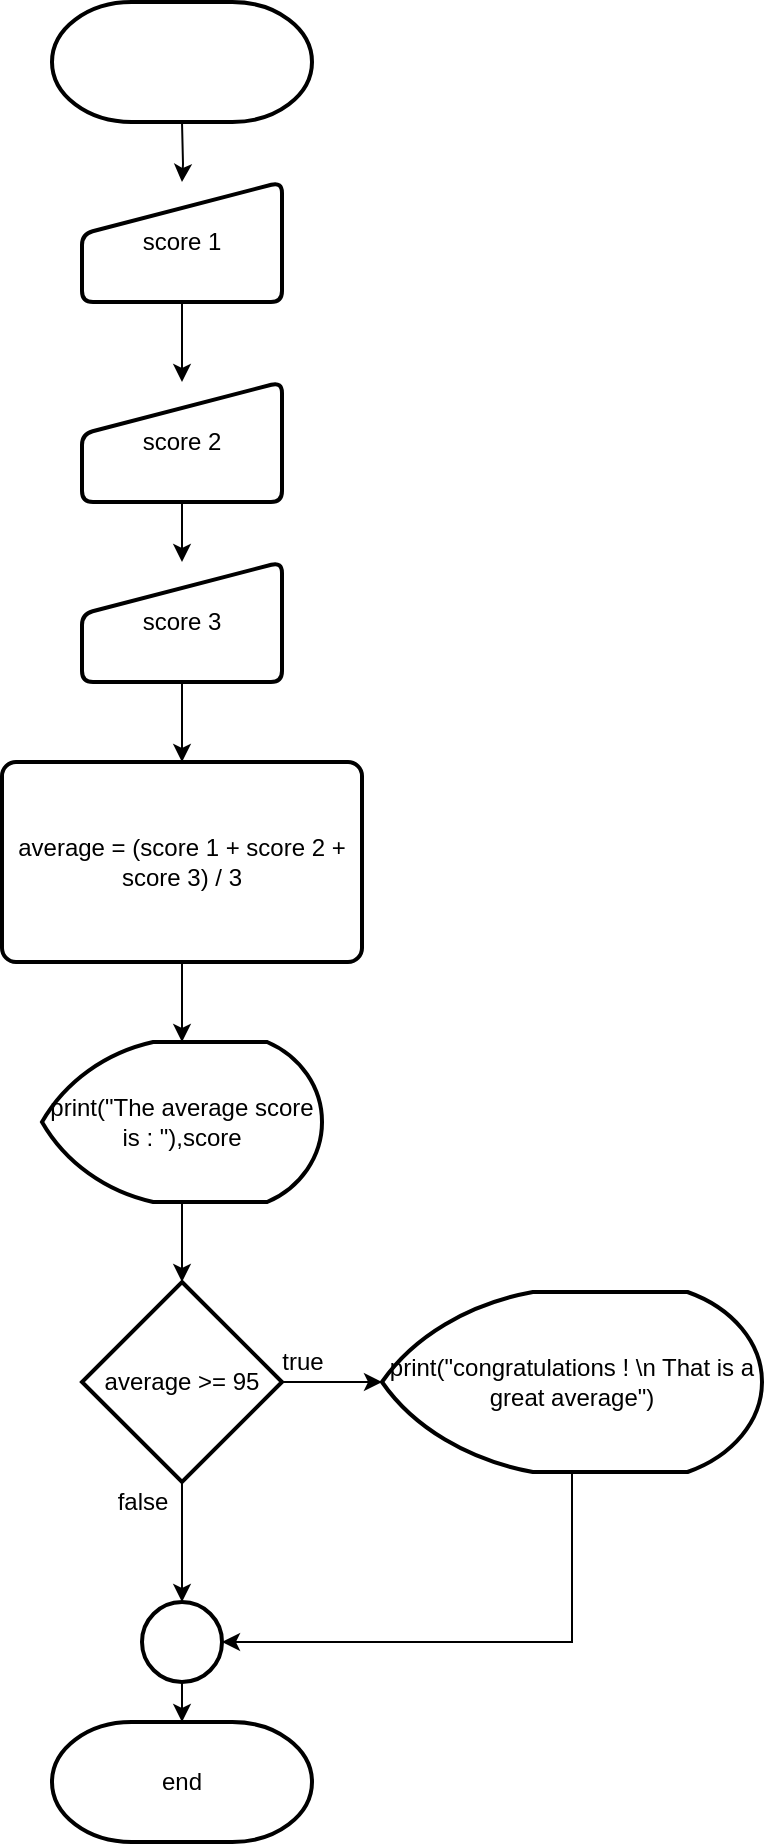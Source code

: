 <mxfile version="13.5.9" type="github"><diagram name="Page-1" id="74e2e168-ea6b-b213-b513-2b3c1d86103e"><mxGraphModel dx="620" dy="604" grid="1" gridSize="10" guides="1" tooltips="1" connect="1" arrows="1" fold="1" page="1" pageScale="1" pageWidth="1100" pageHeight="850" background="#ffffff" math="0" shadow="0"><root><mxCell id="0"/><mxCell id="1" parent="0"/><mxCell id="LhIHH6fd3r91GF6M2_VI-39" value="" style="edgeStyle=orthogonalEdgeStyle;rounded=0;orthogonalLoop=1;jettySize=auto;html=1;" edge="1" parent="1" target="LhIHH6fd3r91GF6M2_VI-36"><mxGeometry relative="1" as="geometry"><mxPoint x="560" y="90" as="sourcePoint"/></mxGeometry></mxCell><mxCell id="LhIHH6fd3r91GF6M2_VI-38" value="" style="edgeStyle=orthogonalEdgeStyle;rounded=0;orthogonalLoop=1;jettySize=auto;html=1;" edge="1" parent="1" source="LhIHH6fd3r91GF6M2_VI-36" target="LhIHH6fd3r91GF6M2_VI-37"><mxGeometry relative="1" as="geometry"/></mxCell><mxCell id="LhIHH6fd3r91GF6M2_VI-36" value="score 1" style="html=1;strokeWidth=2;shape=manualInput;whiteSpace=wrap;rounded=1;size=26;arcSize=11;" vertex="1" parent="1"><mxGeometry x="510" y="120" width="100" height="60" as="geometry"/></mxCell><mxCell id="LhIHH6fd3r91GF6M2_VI-41" value="" style="edgeStyle=orthogonalEdgeStyle;rounded=0;orthogonalLoop=1;jettySize=auto;html=1;" edge="1" parent="1" source="LhIHH6fd3r91GF6M2_VI-37" target="LhIHH6fd3r91GF6M2_VI-40"><mxGeometry relative="1" as="geometry"/></mxCell><mxCell id="LhIHH6fd3r91GF6M2_VI-37" value="score 2" style="html=1;strokeWidth=2;shape=manualInput;whiteSpace=wrap;rounded=1;size=26;arcSize=11;" vertex="1" parent="1"><mxGeometry x="510" y="220" width="100" height="60" as="geometry"/></mxCell><mxCell id="LhIHH6fd3r91GF6M2_VI-43" value="" style="edgeStyle=orthogonalEdgeStyle;rounded=0;orthogonalLoop=1;jettySize=auto;html=1;" edge="1" parent="1" source="LhIHH6fd3r91GF6M2_VI-40" target="LhIHH6fd3r91GF6M2_VI-42"><mxGeometry relative="1" as="geometry"/></mxCell><mxCell id="LhIHH6fd3r91GF6M2_VI-40" value="score 3" style="html=1;strokeWidth=2;shape=manualInput;whiteSpace=wrap;rounded=1;size=26;arcSize=11;" vertex="1" parent="1"><mxGeometry x="510" y="310" width="100" height="60" as="geometry"/></mxCell><mxCell id="LhIHH6fd3r91GF6M2_VI-46" value="" style="edgeStyle=orthogonalEdgeStyle;rounded=0;orthogonalLoop=1;jettySize=auto;html=1;" edge="1" parent="1" source="LhIHH6fd3r91GF6M2_VI-42" target="LhIHH6fd3r91GF6M2_VI-45"><mxGeometry relative="1" as="geometry"/></mxCell><mxCell id="LhIHH6fd3r91GF6M2_VI-42" value="average = (score 1 + score 2 + score 3) / 3" style="rounded=1;whiteSpace=wrap;html=1;absoluteArcSize=1;arcSize=14;strokeWidth=2;" vertex="1" parent="1"><mxGeometry x="470" y="410" width="180" height="100" as="geometry"/></mxCell><mxCell id="LhIHH6fd3r91GF6M2_VI-56" value="" style="edgeStyle=orthogonalEdgeStyle;rounded=0;orthogonalLoop=1;jettySize=auto;html=1;" edge="1" parent="1" source="LhIHH6fd3r91GF6M2_VI-44" target="LhIHH6fd3r91GF6M2_VI-49"><mxGeometry relative="1" as="geometry"/></mxCell><mxCell id="LhIHH6fd3r91GF6M2_VI-66" style="edgeStyle=orthogonalEdgeStyle;rounded=0;orthogonalLoop=1;jettySize=auto;html=1;exitX=0;exitY=0.5;exitDx=0;exitDy=0;exitPerimeter=0;entryX=0.5;entryY=0;entryDx=0;entryDy=0;entryPerimeter=0;" edge="1" parent="1" source="LhIHH6fd3r91GF6M2_VI-44" target="LhIHH6fd3r91GF6M2_VI-64"><mxGeometry relative="1" as="geometry"><Array as="points"><mxPoint x="560" y="720"/></Array></mxGeometry></mxCell><mxCell id="LhIHH6fd3r91GF6M2_VI-44" value="average &amp;gt;= 95" style="strokeWidth=2;html=1;shape=mxgraph.flowchart.decision;whiteSpace=wrap;" vertex="1" parent="1"><mxGeometry x="510" y="670" width="100" height="100" as="geometry"/></mxCell><mxCell id="LhIHH6fd3r91GF6M2_VI-55" style="edgeStyle=orthogonalEdgeStyle;rounded=0;orthogonalLoop=1;jettySize=auto;html=1;exitX=0.5;exitY=1;exitDx=0;exitDy=0;exitPerimeter=0;entryX=0.5;entryY=0;entryDx=0;entryDy=0;entryPerimeter=0;" edge="1" parent="1" source="LhIHH6fd3r91GF6M2_VI-45" target="LhIHH6fd3r91GF6M2_VI-44"><mxGeometry relative="1" as="geometry"/></mxCell><mxCell id="LhIHH6fd3r91GF6M2_VI-45" value="print(&quot;The average score is : &quot;),score" style="strokeWidth=2;html=1;shape=mxgraph.flowchart.display;whiteSpace=wrap;" vertex="1" parent="1"><mxGeometry x="490" y="550" width="140" height="80" as="geometry"/></mxCell><mxCell id="LhIHH6fd3r91GF6M2_VI-65" style="edgeStyle=orthogonalEdgeStyle;rounded=0;orthogonalLoop=1;jettySize=auto;html=1;exitX=0.5;exitY=1;exitDx=0;exitDy=0;exitPerimeter=0;entryX=1;entryY=0.5;entryDx=0;entryDy=0;entryPerimeter=0;" edge="1" parent="1" source="LhIHH6fd3r91GF6M2_VI-49" target="LhIHH6fd3r91GF6M2_VI-64"><mxGeometry relative="1" as="geometry"/></mxCell><mxCell id="LhIHH6fd3r91GF6M2_VI-49" value="print(&quot;congratulations ! \n That is a great average&quot;)" style="strokeWidth=2;html=1;shape=mxgraph.flowchart.display;whiteSpace=wrap;" vertex="1" parent="1"><mxGeometry x="660" y="675" width="190" height="90" as="geometry"/></mxCell><mxCell id="LhIHH6fd3r91GF6M2_VI-58" value="true" style="text;html=1;align=center;verticalAlign=middle;resizable=0;points=[];autosize=1;" vertex="1" parent="1"><mxGeometry x="600" y="700" width="40" height="20" as="geometry"/></mxCell><mxCell id="LhIHH6fd3r91GF6M2_VI-59" value="false" style="text;html=1;align=center;verticalAlign=middle;resizable=0;points=[];autosize=1;" vertex="1" parent="1"><mxGeometry x="520" y="770" width="40" height="20" as="geometry"/></mxCell><mxCell id="LhIHH6fd3r91GF6M2_VI-61" value="end" style="strokeWidth=2;html=1;shape=mxgraph.flowchart.terminator;whiteSpace=wrap;" vertex="1" parent="1"><mxGeometry x="495" y="890" width="130" height="60" as="geometry"/></mxCell><mxCell id="LhIHH6fd3r91GF6M2_VI-67" style="edgeStyle=orthogonalEdgeStyle;rounded=0;orthogonalLoop=1;jettySize=auto;html=1;exitX=0.5;exitY=1;exitDx=0;exitDy=0;exitPerimeter=0;entryX=0.5;entryY=0;entryDx=0;entryDy=0;entryPerimeter=0;" edge="1" parent="1" source="LhIHH6fd3r91GF6M2_VI-64" target="LhIHH6fd3r91GF6M2_VI-61"><mxGeometry relative="1" as="geometry"/></mxCell><mxCell id="LhIHH6fd3r91GF6M2_VI-64" value="" style="strokeWidth=2;html=1;shape=mxgraph.flowchart.start_2;whiteSpace=wrap;" vertex="1" parent="1"><mxGeometry x="540" y="830" width="40" height="40" as="geometry"/></mxCell><mxCell id="LhIHH6fd3r91GF6M2_VI-68" value="" style="strokeWidth=2;html=1;shape=mxgraph.flowchart.terminator;whiteSpace=wrap;" vertex="1" parent="1"><mxGeometry x="495" y="30" width="130" height="60" as="geometry"/></mxCell></root></mxGraphModel></diagram></mxfile>